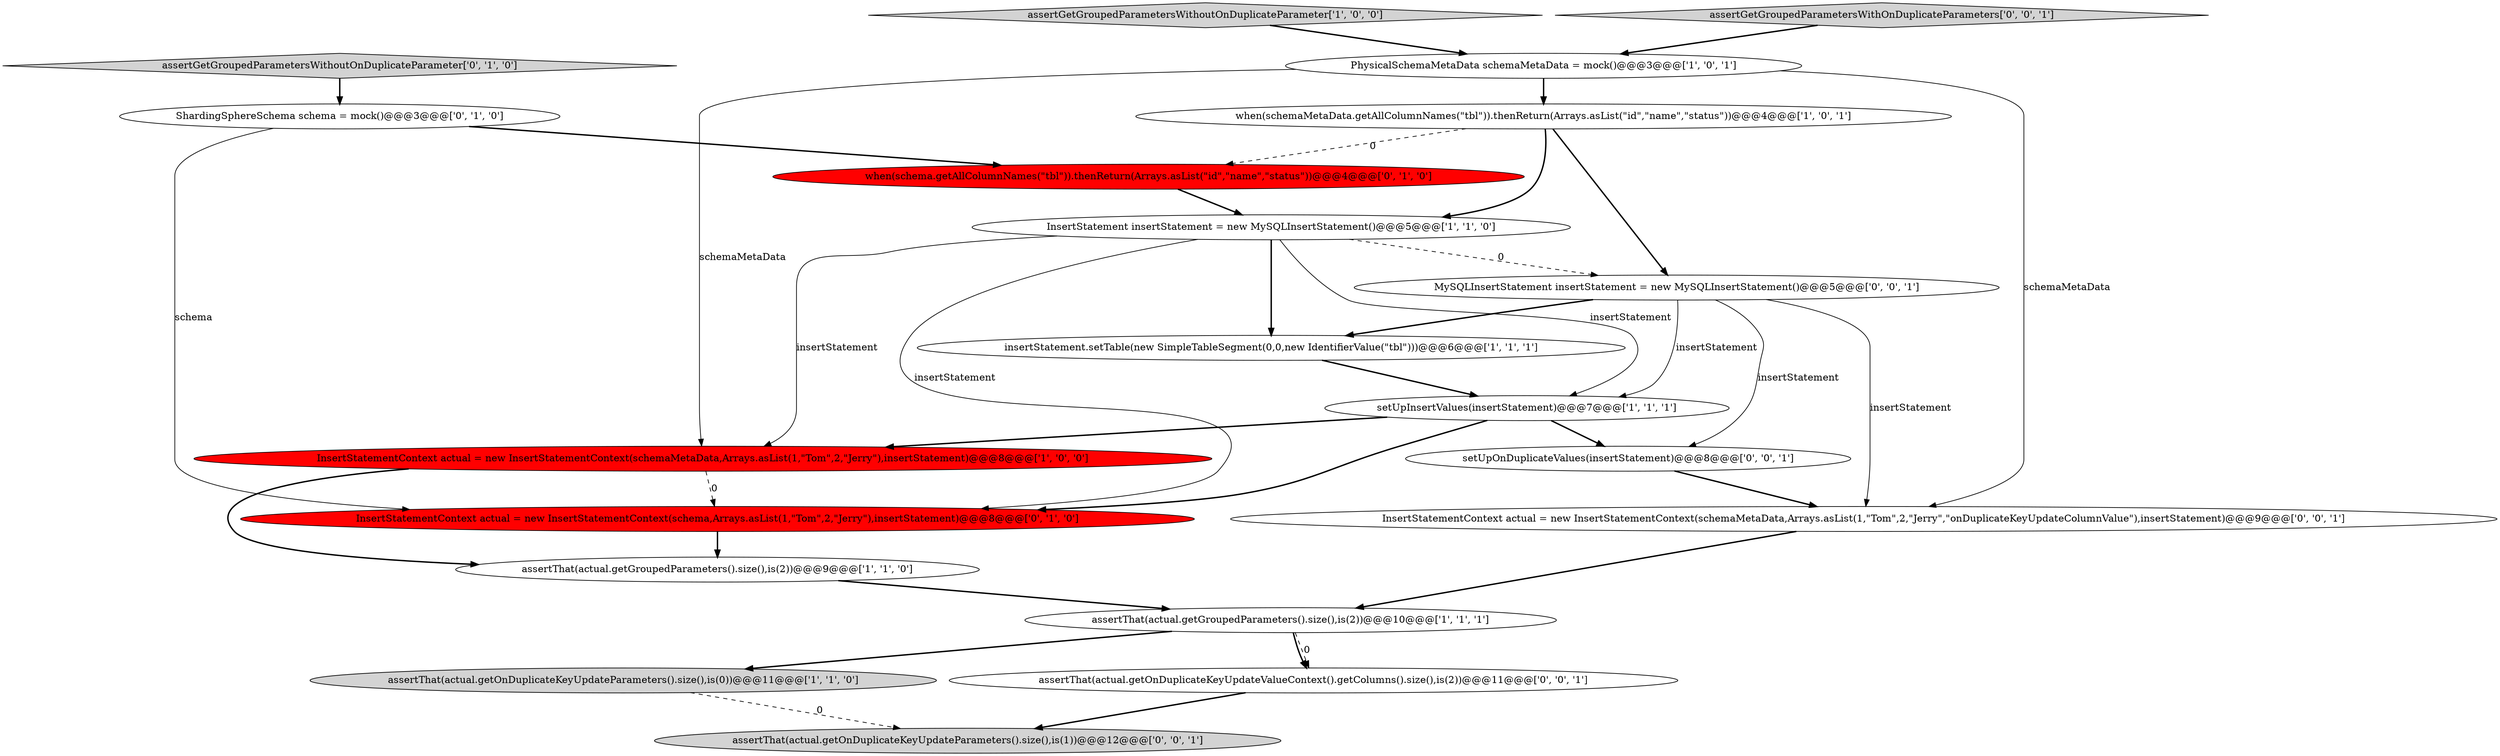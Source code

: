 digraph {
5 [style = filled, label = "InsertStatement insertStatement = new MySQLInsertStatement()@@@5@@@['1', '1', '0']", fillcolor = white, shape = ellipse image = "AAA0AAABBB1BBB"];
18 [style = filled, label = "assertThat(actual.getOnDuplicateKeyUpdateParameters().size(),is(1))@@@12@@@['0', '0', '1']", fillcolor = lightgray, shape = ellipse image = "AAA0AAABBB3BBB"];
8 [style = filled, label = "insertStatement.setTable(new SimpleTableSegment(0,0,new IdentifierValue(\"tbl\")))@@@6@@@['1', '1', '1']", fillcolor = white, shape = ellipse image = "AAA0AAABBB1BBB"];
7 [style = filled, label = "assertGetGroupedParametersWithoutOnDuplicateParameter['1', '0', '0']", fillcolor = lightgray, shape = diamond image = "AAA0AAABBB1BBB"];
3 [style = filled, label = "assertThat(actual.getOnDuplicateKeyUpdateParameters().size(),is(0))@@@11@@@['1', '1', '0']", fillcolor = lightgray, shape = ellipse image = "AAA0AAABBB1BBB"];
1 [style = filled, label = "assertThat(actual.getGroupedParameters().size(),is(2))@@@10@@@['1', '1', '1']", fillcolor = white, shape = ellipse image = "AAA0AAABBB1BBB"];
13 [style = filled, label = "when(schema.getAllColumnNames(\"tbl\")).thenReturn(Arrays.asList(\"id\",\"name\",\"status\"))@@@4@@@['0', '1', '0']", fillcolor = red, shape = ellipse image = "AAA1AAABBB2BBB"];
19 [style = filled, label = "assertThat(actual.getOnDuplicateKeyUpdateValueContext().getColumns().size(),is(2))@@@11@@@['0', '0', '1']", fillcolor = white, shape = ellipse image = "AAA0AAABBB3BBB"];
15 [style = filled, label = "MySQLInsertStatement insertStatement = new MySQLInsertStatement()@@@5@@@['0', '0', '1']", fillcolor = white, shape = ellipse image = "AAA0AAABBB3BBB"];
11 [style = filled, label = "ShardingSphereSchema schema = mock()@@@3@@@['0', '1', '0']", fillcolor = white, shape = ellipse image = "AAA0AAABBB2BBB"];
10 [style = filled, label = "assertGetGroupedParametersWithoutOnDuplicateParameter['0', '1', '0']", fillcolor = lightgray, shape = diamond image = "AAA0AAABBB2BBB"];
4 [style = filled, label = "when(schemaMetaData.getAllColumnNames(\"tbl\")).thenReturn(Arrays.asList(\"id\",\"name\",\"status\"))@@@4@@@['1', '0', '1']", fillcolor = white, shape = ellipse image = "AAA0AAABBB1BBB"];
9 [style = filled, label = "assertThat(actual.getGroupedParameters().size(),is(2))@@@9@@@['1', '1', '0']", fillcolor = white, shape = ellipse image = "AAA0AAABBB1BBB"];
17 [style = filled, label = "assertGetGroupedParametersWithOnDuplicateParameters['0', '0', '1']", fillcolor = lightgray, shape = diamond image = "AAA0AAABBB3BBB"];
6 [style = filled, label = "InsertStatementContext actual = new InsertStatementContext(schemaMetaData,Arrays.asList(1,\"Tom\",2,\"Jerry\"),insertStatement)@@@8@@@['1', '0', '0']", fillcolor = red, shape = ellipse image = "AAA1AAABBB1BBB"];
12 [style = filled, label = "InsertStatementContext actual = new InsertStatementContext(schema,Arrays.asList(1,\"Tom\",2,\"Jerry\"),insertStatement)@@@8@@@['0', '1', '0']", fillcolor = red, shape = ellipse image = "AAA1AAABBB2BBB"];
2 [style = filled, label = "PhysicalSchemaMetaData schemaMetaData = mock()@@@3@@@['1', '0', '1']", fillcolor = white, shape = ellipse image = "AAA0AAABBB1BBB"];
0 [style = filled, label = "setUpInsertValues(insertStatement)@@@7@@@['1', '1', '1']", fillcolor = white, shape = ellipse image = "AAA0AAABBB1BBB"];
14 [style = filled, label = "setUpOnDuplicateValues(insertStatement)@@@8@@@['0', '0', '1']", fillcolor = white, shape = ellipse image = "AAA0AAABBB3BBB"];
16 [style = filled, label = "InsertStatementContext actual = new InsertStatementContext(schemaMetaData,Arrays.asList(1,\"Tom\",2,\"Jerry\",\"onDuplicateKeyUpdateColumnValue\"),insertStatement)@@@9@@@['0', '0', '1']", fillcolor = white, shape = ellipse image = "AAA0AAABBB3BBB"];
14->16 [style = bold, label=""];
5->8 [style = bold, label=""];
19->18 [style = bold, label=""];
5->12 [style = solid, label="insertStatement"];
0->6 [style = bold, label=""];
3->18 [style = dashed, label="0"];
0->12 [style = bold, label=""];
4->15 [style = bold, label=""];
1->19 [style = dashed, label="0"];
5->0 [style = solid, label="insertStatement"];
1->3 [style = bold, label=""];
12->9 [style = bold, label=""];
2->4 [style = bold, label=""];
6->12 [style = dashed, label="0"];
8->0 [style = bold, label=""];
0->14 [style = bold, label=""];
11->12 [style = solid, label="schema"];
17->2 [style = bold, label=""];
16->1 [style = bold, label=""];
15->14 [style = solid, label="insertStatement"];
7->2 [style = bold, label=""];
11->13 [style = bold, label=""];
15->0 [style = solid, label="insertStatement"];
13->5 [style = bold, label=""];
15->16 [style = solid, label="insertStatement"];
2->16 [style = solid, label="schemaMetaData"];
6->9 [style = bold, label=""];
9->1 [style = bold, label=""];
1->19 [style = bold, label=""];
4->13 [style = dashed, label="0"];
5->15 [style = dashed, label="0"];
4->5 [style = bold, label=""];
5->6 [style = solid, label="insertStatement"];
15->8 [style = bold, label=""];
2->6 [style = solid, label="schemaMetaData"];
10->11 [style = bold, label=""];
}
